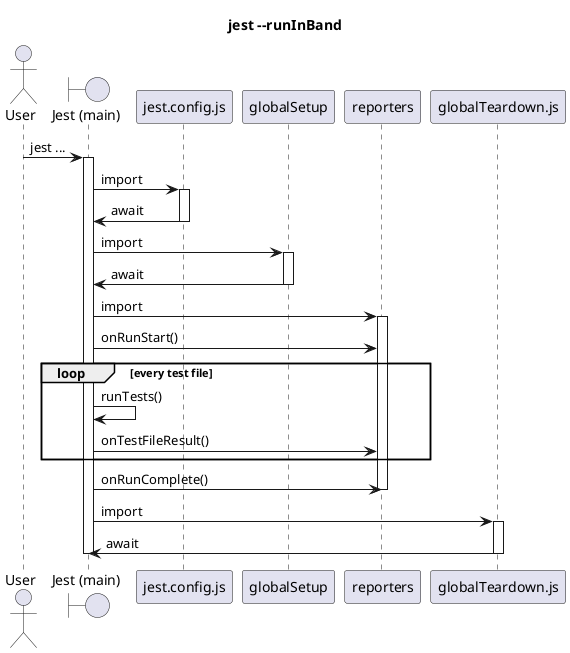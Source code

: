 @startuml

title "jest --runInBand"
actor User
boundary "Jest (main)" as Jest0
participant "jest.config.js" as jestConfig
participant "globalSetup" as globalSetup
participant "reporters" as jestReporter
participant "globalTeardown.js" as globalTeardown

User -> Jest0 : jest ...
activate Jest0
Jest0 -> jestConfig: import
activate jestConfig
jestConfig -> Jest0: await
deactivate jestConfig
Jest0 -> globalSetup: import
activate globalSetup
globalSetup -> Jest0: await
deactivate globalSetup
Jest0 -> jestReporter: import
activate jestReporter
Jest0 -> jestReporter: onRunStart()
loop every test file
  Jest0 -> Jest0: runTests()
  Jest0 -> jestReporter: onTestFileResult()
end loop
Jest0 -> jestReporter: onRunComplete()
deactivate jestReporter
Jest0 -> globalTeardown: import
activate globalTeardown
globalTeardown -> Jest0: await
deactivate globalTeardown

deactivate Jest0

@enduml
